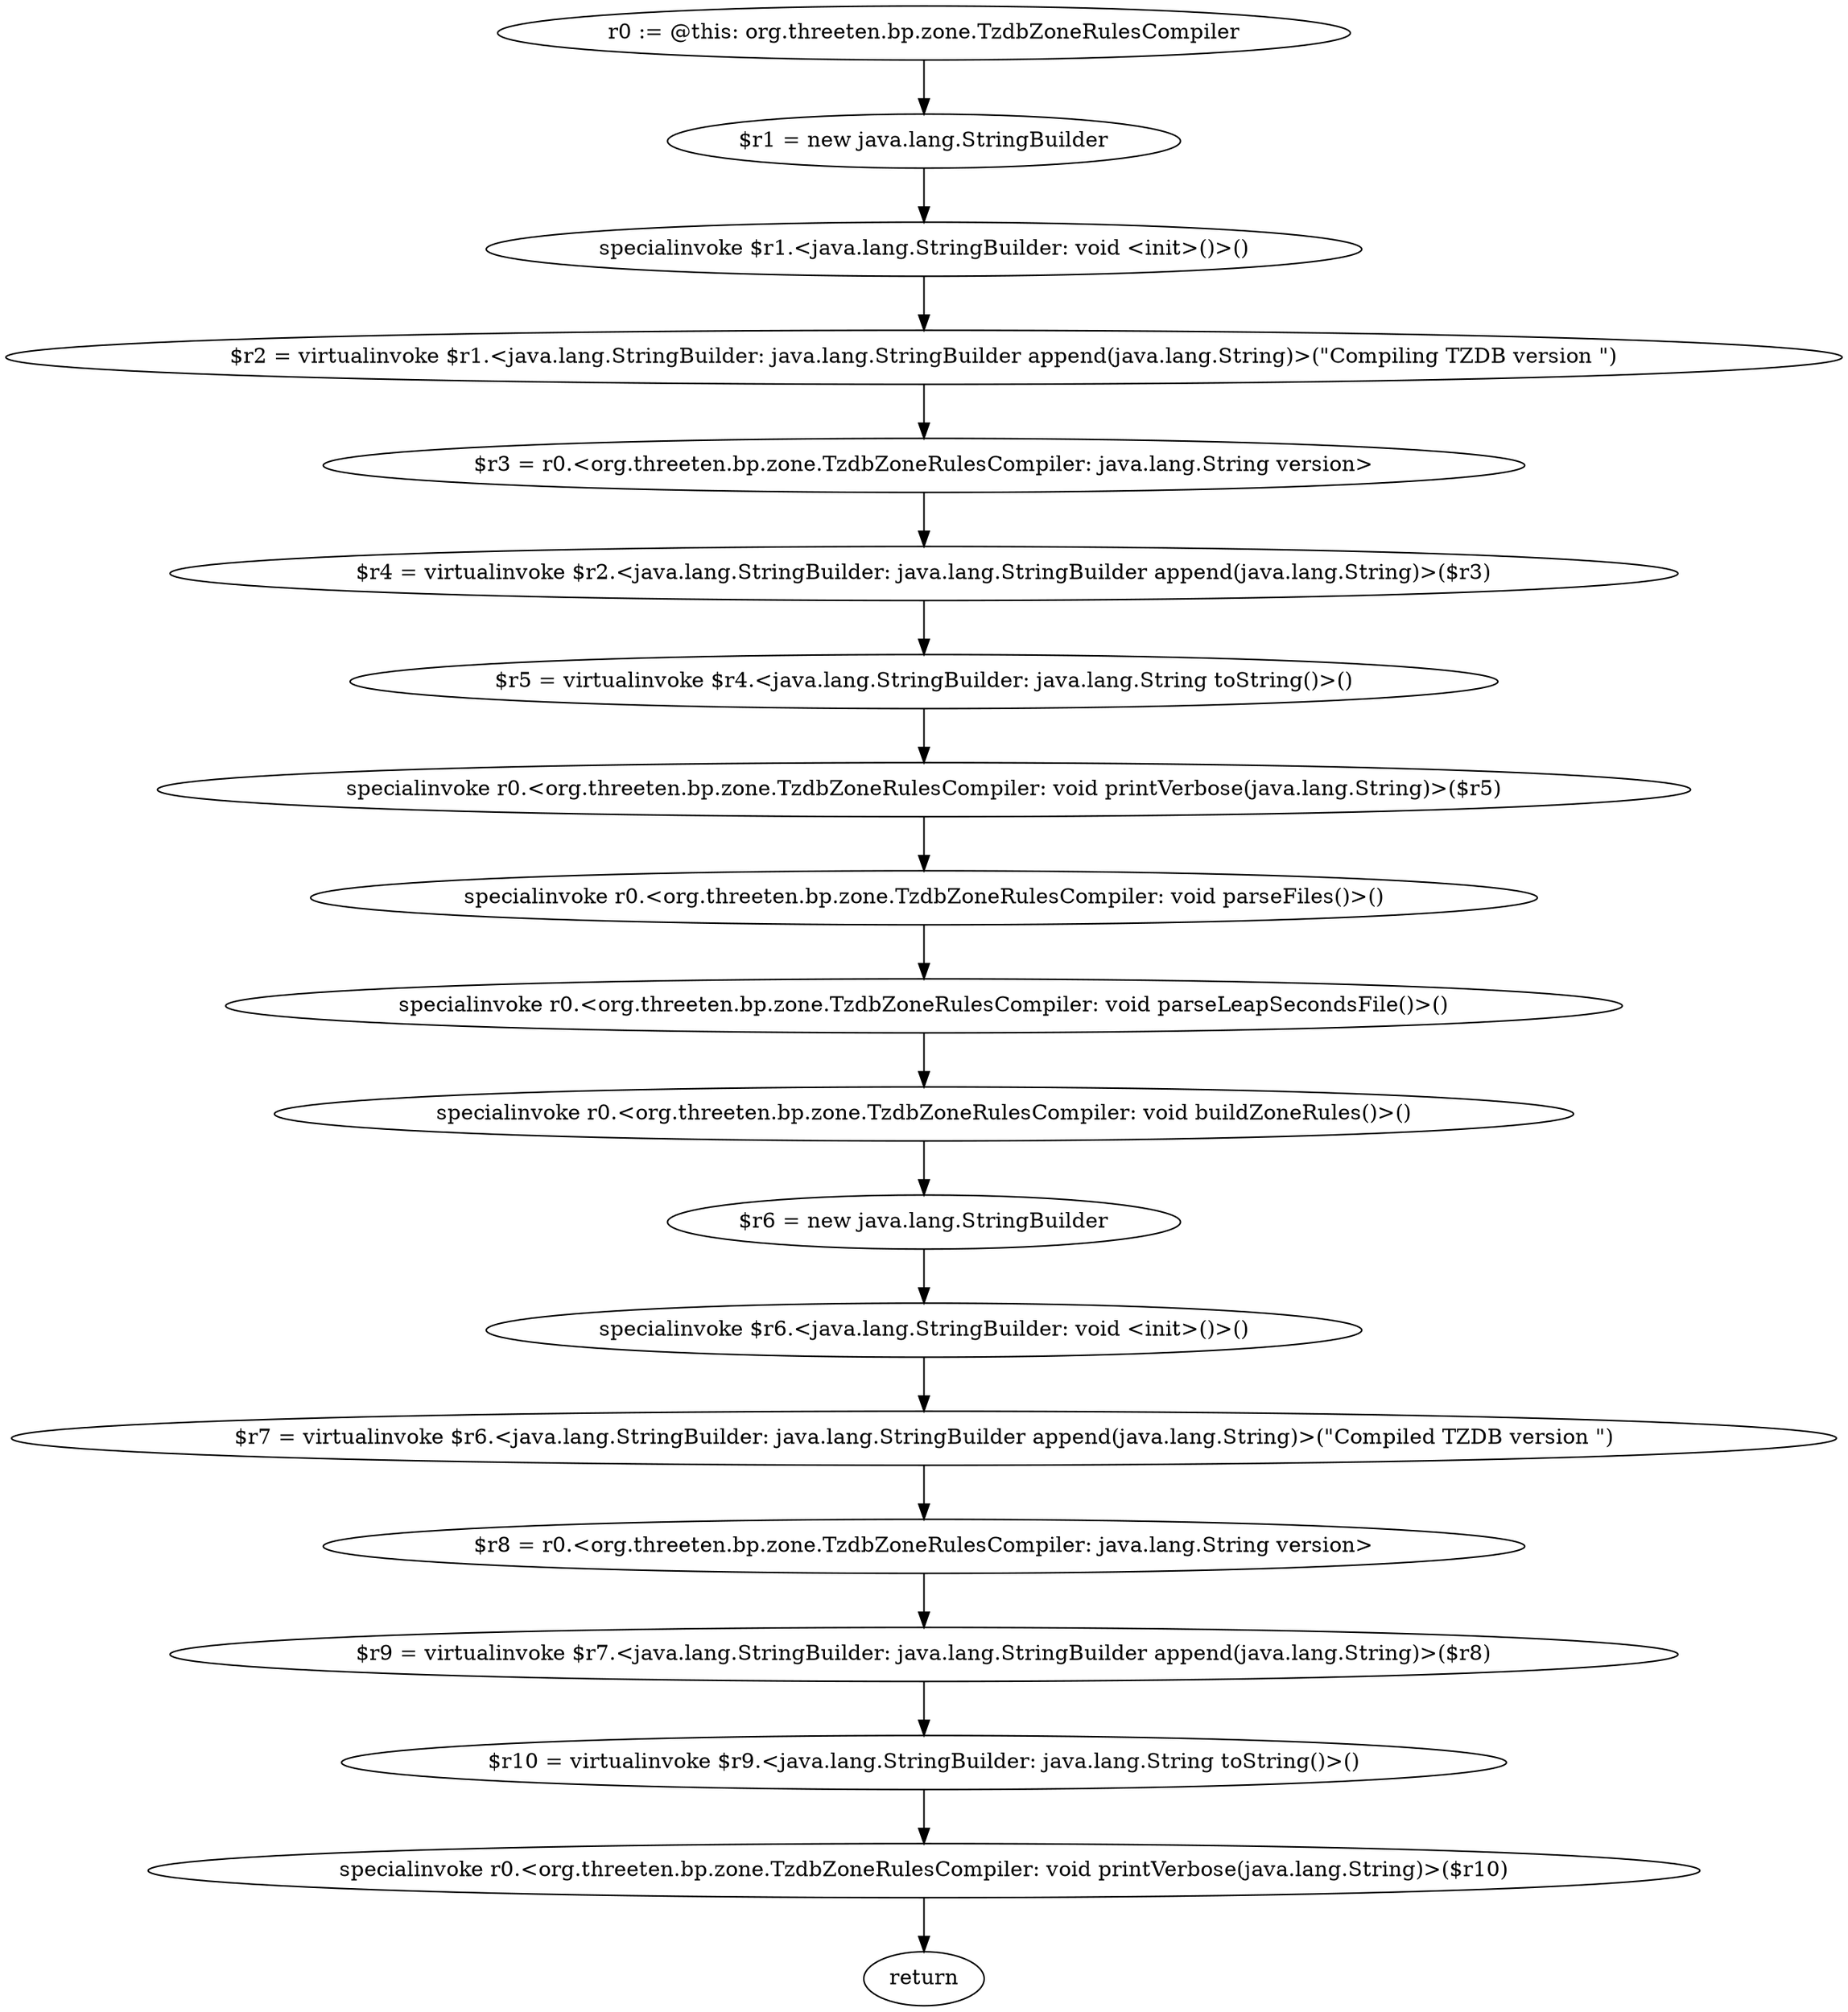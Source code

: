 digraph "unitGraph" {
    "r0 := @this: org.threeten.bp.zone.TzdbZoneRulesCompiler"
    "$r1 = new java.lang.StringBuilder"
    "specialinvoke $r1.<java.lang.StringBuilder: void <init>()>()"
    "$r2 = virtualinvoke $r1.<java.lang.StringBuilder: java.lang.StringBuilder append(java.lang.String)>(\"Compiling TZDB version \")"
    "$r3 = r0.<org.threeten.bp.zone.TzdbZoneRulesCompiler: java.lang.String version>"
    "$r4 = virtualinvoke $r2.<java.lang.StringBuilder: java.lang.StringBuilder append(java.lang.String)>($r3)"
    "$r5 = virtualinvoke $r4.<java.lang.StringBuilder: java.lang.String toString()>()"
    "specialinvoke r0.<org.threeten.bp.zone.TzdbZoneRulesCompiler: void printVerbose(java.lang.String)>($r5)"
    "specialinvoke r0.<org.threeten.bp.zone.TzdbZoneRulesCompiler: void parseFiles()>()"
    "specialinvoke r0.<org.threeten.bp.zone.TzdbZoneRulesCompiler: void parseLeapSecondsFile()>()"
    "specialinvoke r0.<org.threeten.bp.zone.TzdbZoneRulesCompiler: void buildZoneRules()>()"
    "$r6 = new java.lang.StringBuilder"
    "specialinvoke $r6.<java.lang.StringBuilder: void <init>()>()"
    "$r7 = virtualinvoke $r6.<java.lang.StringBuilder: java.lang.StringBuilder append(java.lang.String)>(\"Compiled TZDB version \")"
    "$r8 = r0.<org.threeten.bp.zone.TzdbZoneRulesCompiler: java.lang.String version>"
    "$r9 = virtualinvoke $r7.<java.lang.StringBuilder: java.lang.StringBuilder append(java.lang.String)>($r8)"
    "$r10 = virtualinvoke $r9.<java.lang.StringBuilder: java.lang.String toString()>()"
    "specialinvoke r0.<org.threeten.bp.zone.TzdbZoneRulesCompiler: void printVerbose(java.lang.String)>($r10)"
    "return"
    "r0 := @this: org.threeten.bp.zone.TzdbZoneRulesCompiler"->"$r1 = new java.lang.StringBuilder";
    "$r1 = new java.lang.StringBuilder"->"specialinvoke $r1.<java.lang.StringBuilder: void <init>()>()";
    "specialinvoke $r1.<java.lang.StringBuilder: void <init>()>()"->"$r2 = virtualinvoke $r1.<java.lang.StringBuilder: java.lang.StringBuilder append(java.lang.String)>(\"Compiling TZDB version \")";
    "$r2 = virtualinvoke $r1.<java.lang.StringBuilder: java.lang.StringBuilder append(java.lang.String)>(\"Compiling TZDB version \")"->"$r3 = r0.<org.threeten.bp.zone.TzdbZoneRulesCompiler: java.lang.String version>";
    "$r3 = r0.<org.threeten.bp.zone.TzdbZoneRulesCompiler: java.lang.String version>"->"$r4 = virtualinvoke $r2.<java.lang.StringBuilder: java.lang.StringBuilder append(java.lang.String)>($r3)";
    "$r4 = virtualinvoke $r2.<java.lang.StringBuilder: java.lang.StringBuilder append(java.lang.String)>($r3)"->"$r5 = virtualinvoke $r4.<java.lang.StringBuilder: java.lang.String toString()>()";
    "$r5 = virtualinvoke $r4.<java.lang.StringBuilder: java.lang.String toString()>()"->"specialinvoke r0.<org.threeten.bp.zone.TzdbZoneRulesCompiler: void printVerbose(java.lang.String)>($r5)";
    "specialinvoke r0.<org.threeten.bp.zone.TzdbZoneRulesCompiler: void printVerbose(java.lang.String)>($r5)"->"specialinvoke r0.<org.threeten.bp.zone.TzdbZoneRulesCompiler: void parseFiles()>()";
    "specialinvoke r0.<org.threeten.bp.zone.TzdbZoneRulesCompiler: void parseFiles()>()"->"specialinvoke r0.<org.threeten.bp.zone.TzdbZoneRulesCompiler: void parseLeapSecondsFile()>()";
    "specialinvoke r0.<org.threeten.bp.zone.TzdbZoneRulesCompiler: void parseLeapSecondsFile()>()"->"specialinvoke r0.<org.threeten.bp.zone.TzdbZoneRulesCompiler: void buildZoneRules()>()";
    "specialinvoke r0.<org.threeten.bp.zone.TzdbZoneRulesCompiler: void buildZoneRules()>()"->"$r6 = new java.lang.StringBuilder";
    "$r6 = new java.lang.StringBuilder"->"specialinvoke $r6.<java.lang.StringBuilder: void <init>()>()";
    "specialinvoke $r6.<java.lang.StringBuilder: void <init>()>()"->"$r7 = virtualinvoke $r6.<java.lang.StringBuilder: java.lang.StringBuilder append(java.lang.String)>(\"Compiled TZDB version \")";
    "$r7 = virtualinvoke $r6.<java.lang.StringBuilder: java.lang.StringBuilder append(java.lang.String)>(\"Compiled TZDB version \")"->"$r8 = r0.<org.threeten.bp.zone.TzdbZoneRulesCompiler: java.lang.String version>";
    "$r8 = r0.<org.threeten.bp.zone.TzdbZoneRulesCompiler: java.lang.String version>"->"$r9 = virtualinvoke $r7.<java.lang.StringBuilder: java.lang.StringBuilder append(java.lang.String)>($r8)";
    "$r9 = virtualinvoke $r7.<java.lang.StringBuilder: java.lang.StringBuilder append(java.lang.String)>($r8)"->"$r10 = virtualinvoke $r9.<java.lang.StringBuilder: java.lang.String toString()>()";
    "$r10 = virtualinvoke $r9.<java.lang.StringBuilder: java.lang.String toString()>()"->"specialinvoke r0.<org.threeten.bp.zone.TzdbZoneRulesCompiler: void printVerbose(java.lang.String)>($r10)";
    "specialinvoke r0.<org.threeten.bp.zone.TzdbZoneRulesCompiler: void printVerbose(java.lang.String)>($r10)"->"return";
}
